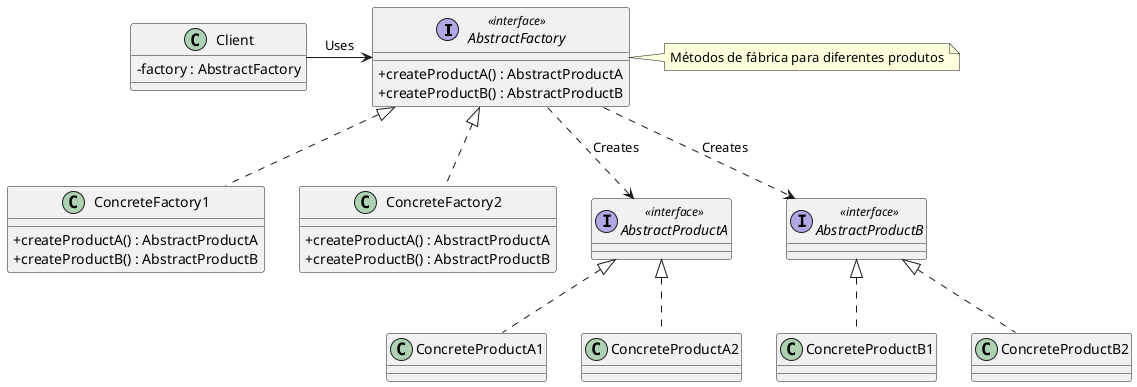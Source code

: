 @startuml AbstractFactory
    skinparam classAttributeIconSize 0

    interface AbstractFactory <<interface>> {
        +createProductA() : AbstractProductA
        +createProductB() : AbstractProductB
    }

    class ConcreteFactory1 {
        +createProductA() : AbstractProductA
        +createProductB() : AbstractProductB
    }

    class ConcreteFactory2 {
        +createProductA() : AbstractProductA
        +createProductB() : AbstractProductB
    }

    interface AbstractProductA <<interface>> {
    }

    interface AbstractProductB <<interface>> {
    }

    class ConcreteProductA1 {
    }

    class ConcreteProductA2 {
    }

    class ConcreteProductB1 {
    }

    class ConcreteProductB2 {
    }

    class Client {
        -factory : AbstractFactory
    }

    AbstractFactory <|.. ConcreteFactory1
    AbstractFactory <|.. ConcreteFactory2
    AbstractProductA <|.. ConcreteProductA1
    AbstractProductA <|.. ConcreteProductA2
    AbstractProductB <|.. ConcreteProductB1
    AbstractProductB <|.. ConcreteProductB2

    AbstractFactory ..> AbstractProductA : Creates
    AbstractFactory ..> AbstractProductB : Creates

    Client -> AbstractFactory : Uses
    note right of AbstractFactory : Métodos de fábrica para diferentes produtos
@enduml
